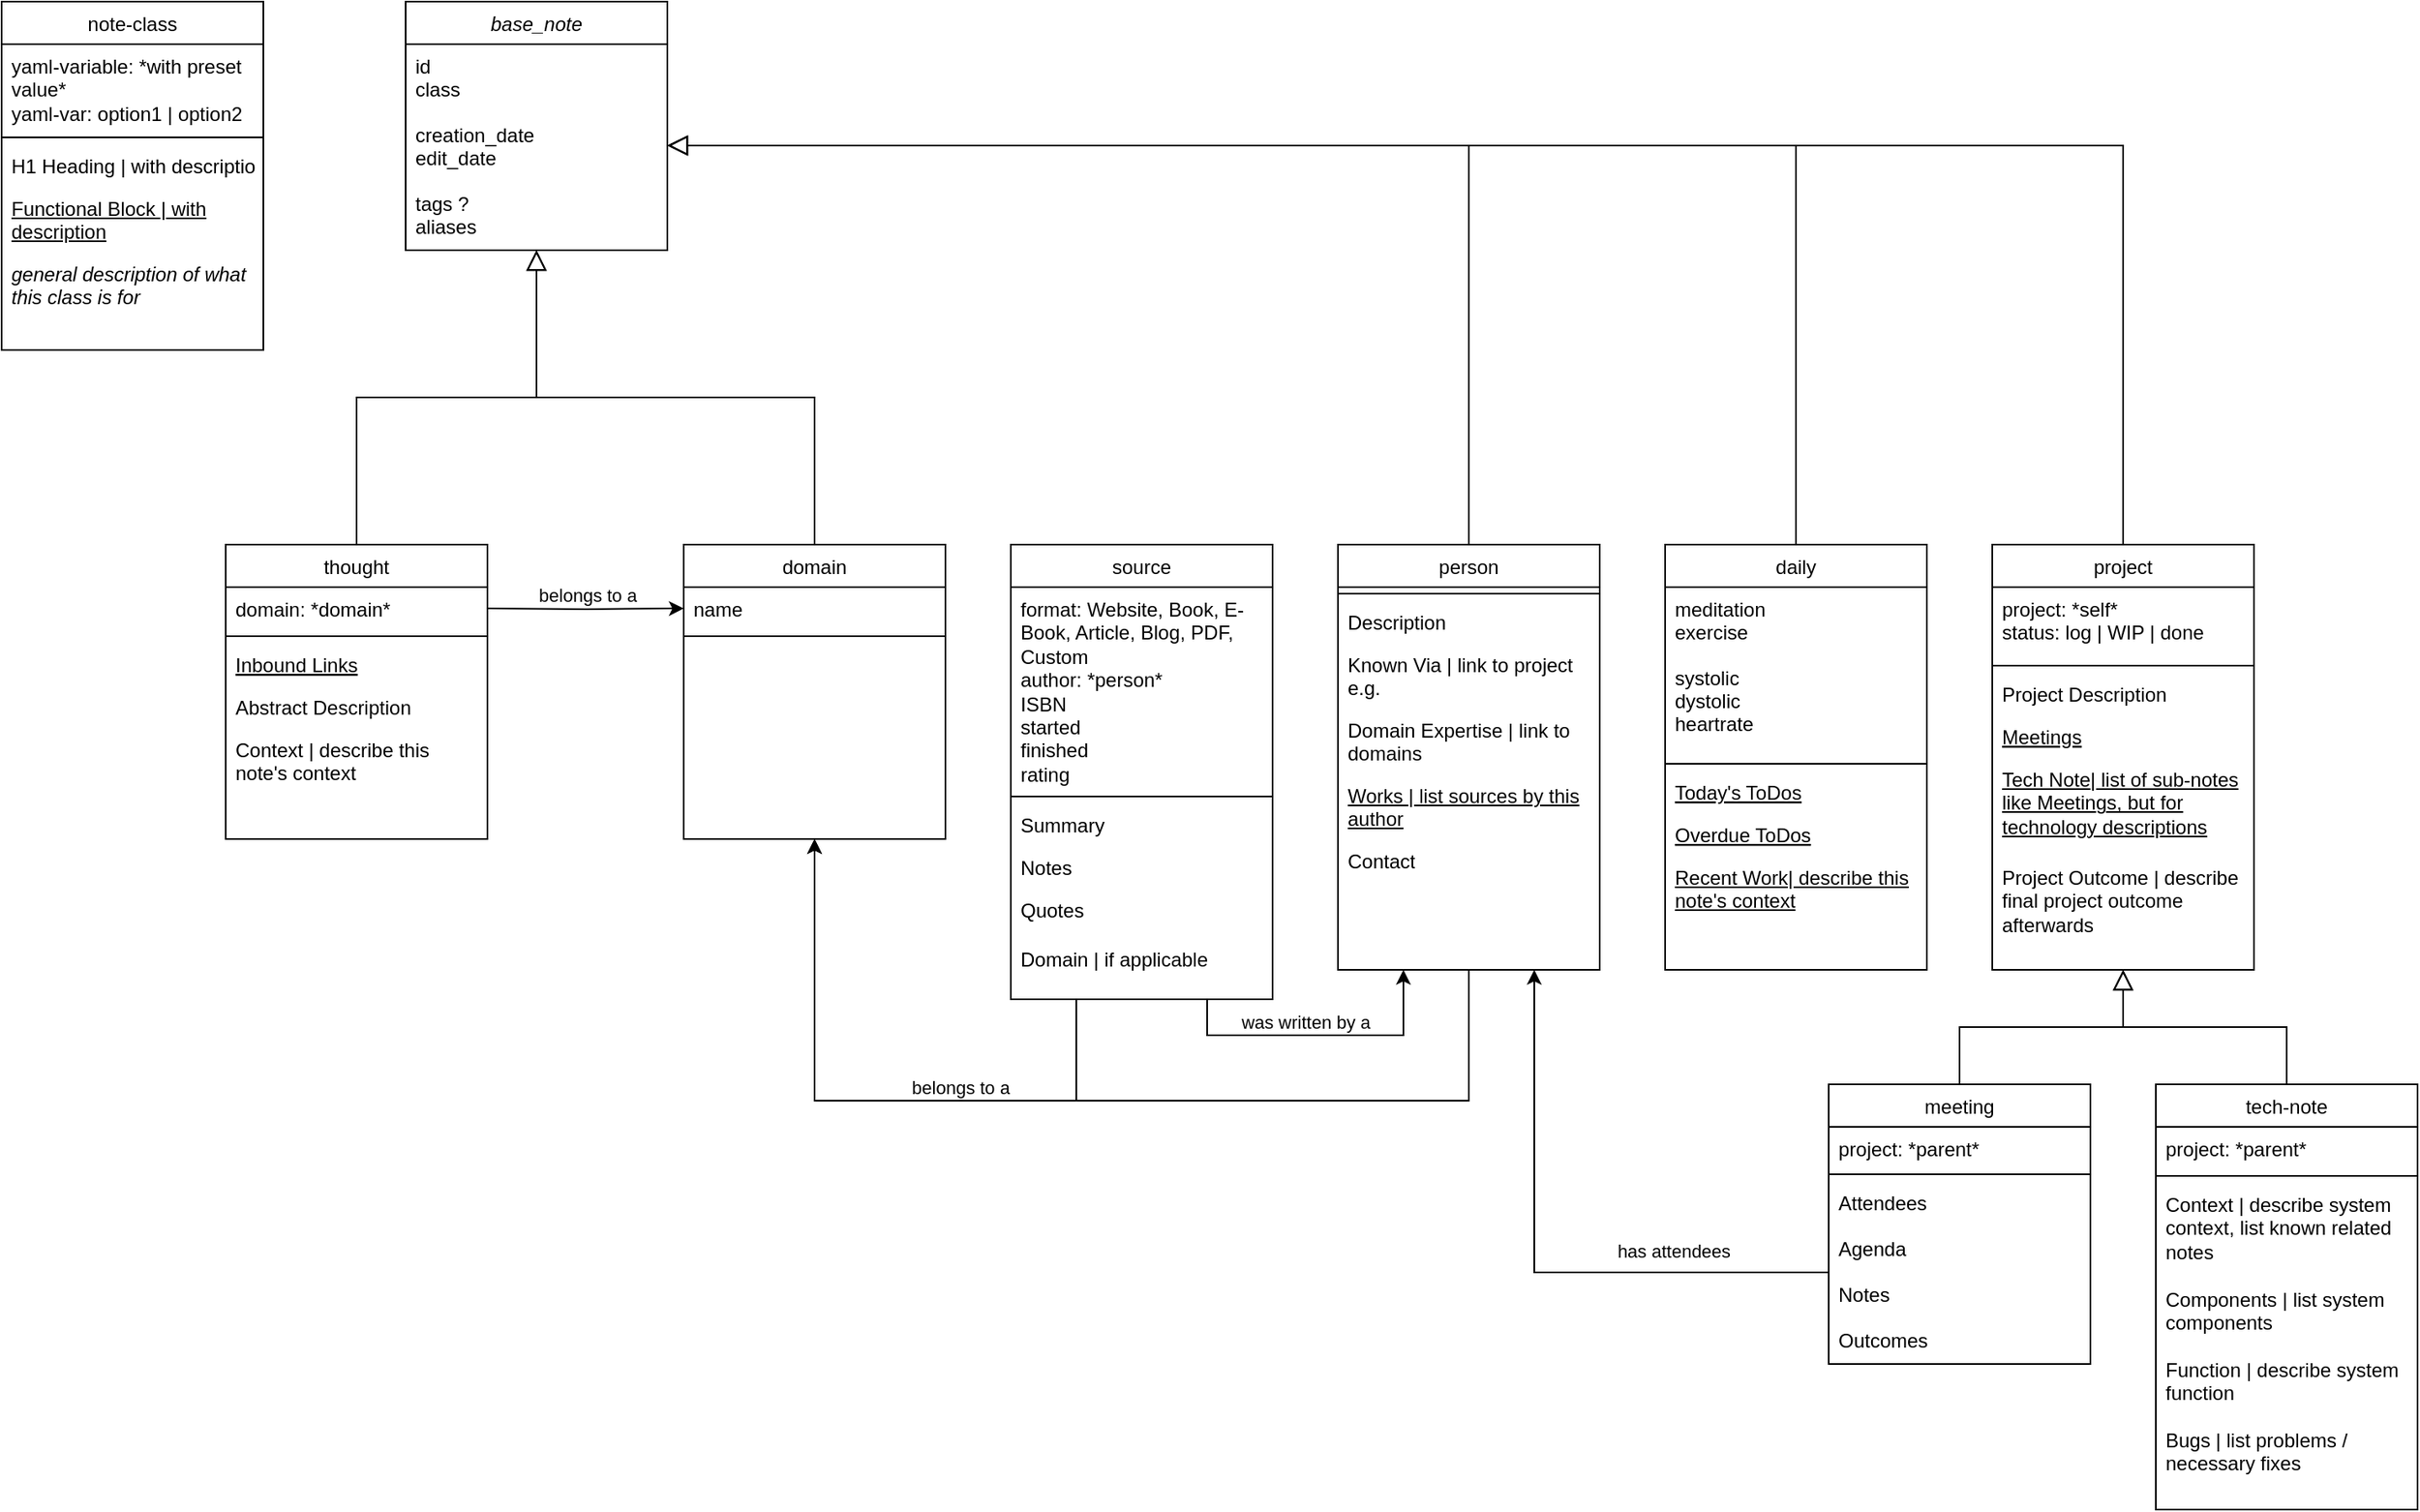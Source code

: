 <mxfile version="20.6.0" type="github">
  <diagram id="C5RBs43oDa-KdzZeNtuy" name="Page-1">
    <mxGraphModel dx="1590" dy="1674" grid="1" gridSize="10" guides="1" tooltips="1" connect="1" arrows="1" fold="1" page="0" pageScale="1" pageWidth="827" pageHeight="1169" math="0" shadow="0">
      <root>
        <mxCell id="WIyWlLk6GJQsqaUBKTNV-0" />
        <mxCell id="WIyWlLk6GJQsqaUBKTNV-1" parent="WIyWlLk6GJQsqaUBKTNV-0" />
        <mxCell id="zkfFHV4jXpPFQw0GAbJ--0" value="base_note" style="swimlane;fontStyle=2;align=center;verticalAlign=top;childLayout=stackLayout;horizontal=1;startSize=26;horizontalStack=0;resizeParent=1;resizeLast=0;collapsible=1;marginBottom=0;rounded=0;shadow=0;strokeWidth=1;" parent="WIyWlLk6GJQsqaUBKTNV-1" vertex="1">
          <mxGeometry x="230" y="208" width="160" height="152" as="geometry">
            <mxRectangle x="230" y="140" width="160" height="26" as="alternateBounds" />
          </mxGeometry>
        </mxCell>
        <mxCell id="zkfFHV4jXpPFQw0GAbJ--1" value="id&#xa;class&#xa;&#xa;creation_date&#xa;edit_date&#xa;&#xa;tags ?&#xa;aliases&#xa;" style="text;align=left;verticalAlign=top;spacingLeft=4;spacingRight=4;overflow=hidden;rotatable=0;points=[[0,0.5],[1,0.5]];portConstraint=eastwest;strokeColor=none;" parent="zkfFHV4jXpPFQw0GAbJ--0" vertex="1">
          <mxGeometry y="26" width="160" height="124" as="geometry" />
        </mxCell>
        <mxCell id="zkfFHV4jXpPFQw0GAbJ--6" value="thought" style="swimlane;fontStyle=0;align=center;verticalAlign=top;childLayout=stackLayout;horizontal=1;startSize=26;horizontalStack=0;resizeParent=1;resizeLast=0;collapsible=1;marginBottom=0;rounded=0;shadow=0;strokeWidth=1;" parent="WIyWlLk6GJQsqaUBKTNV-1" vertex="1">
          <mxGeometry x="120" y="540" width="160" height="180" as="geometry">
            <mxRectangle x="130" y="380" width="160" height="26" as="alternateBounds" />
          </mxGeometry>
        </mxCell>
        <mxCell id="f3Zndl6dn6-TOW9qef5R-59" value="domain: *domain*" style="text;align=left;verticalAlign=top;spacingLeft=4;spacingRight=4;overflow=hidden;rotatable=0;points=[[0,0.5],[1,0.5]];portConstraint=eastwest;" parent="zkfFHV4jXpPFQw0GAbJ--6" vertex="1">
          <mxGeometry y="26" width="160" height="26" as="geometry" />
        </mxCell>
        <mxCell id="zkfFHV4jXpPFQw0GAbJ--9" value="" style="line;html=1;strokeWidth=1;align=left;verticalAlign=middle;spacingTop=-1;spacingLeft=3;spacingRight=3;rotatable=0;labelPosition=right;points=[];portConstraint=eastwest;" parent="zkfFHV4jXpPFQw0GAbJ--6" vertex="1">
          <mxGeometry y="52" width="160" height="8" as="geometry" />
        </mxCell>
        <mxCell id="zkfFHV4jXpPFQw0GAbJ--10" value="Inbound Links" style="text;align=left;verticalAlign=top;spacingLeft=4;spacingRight=4;overflow=hidden;rotatable=0;points=[[0,0.5],[1,0.5]];portConstraint=eastwest;fontStyle=4" parent="zkfFHV4jXpPFQw0GAbJ--6" vertex="1">
          <mxGeometry y="60" width="160" height="26" as="geometry" />
        </mxCell>
        <mxCell id="zkfFHV4jXpPFQw0GAbJ--11" value="Abstract Description" style="text;align=left;verticalAlign=top;spacingLeft=4;spacingRight=4;overflow=hidden;rotatable=0;points=[[0,0.5],[1,0.5]];portConstraint=eastwest;" parent="zkfFHV4jXpPFQw0GAbJ--6" vertex="1">
          <mxGeometry y="86" width="160" height="26" as="geometry" />
        </mxCell>
        <mxCell id="2Ik5nw2vQs33u11WGRB7-6" value="Context | describe this note&#39;s context" style="text;align=left;verticalAlign=top;spacingLeft=4;spacingRight=4;overflow=hidden;rotatable=0;points=[[0,0.5],[1,0.5]];portConstraint=eastwest;fontStyle=0;whiteSpace=wrap;" parent="zkfFHV4jXpPFQw0GAbJ--6" vertex="1">
          <mxGeometry y="112" width="160" height="42" as="geometry" />
        </mxCell>
        <mxCell id="zkfFHV4jXpPFQw0GAbJ--12" value="" style="endArrow=block;endSize=10;endFill=0;shadow=0;strokeWidth=1;rounded=0;edgeStyle=elbowEdgeStyle;elbow=vertical;" parent="WIyWlLk6GJQsqaUBKTNV-1" source="zkfFHV4jXpPFQw0GAbJ--6" target="zkfFHV4jXpPFQw0GAbJ--0" edge="1">
          <mxGeometry width="160" relative="1" as="geometry">
            <mxPoint x="200" y="203" as="sourcePoint" />
            <mxPoint x="200" y="203" as="targetPoint" />
          </mxGeometry>
        </mxCell>
        <mxCell id="zkfFHV4jXpPFQw0GAbJ--13" value="domain" style="swimlane;fontStyle=0;align=center;verticalAlign=top;childLayout=stackLayout;horizontal=1;startSize=26;horizontalStack=0;resizeParent=1;resizeLast=0;collapsible=1;marginBottom=0;rounded=0;shadow=0;strokeWidth=1;" parent="WIyWlLk6GJQsqaUBKTNV-1" vertex="1">
          <mxGeometry x="400" y="540" width="160" height="180" as="geometry">
            <mxRectangle x="340" y="380" width="170" height="26" as="alternateBounds" />
          </mxGeometry>
        </mxCell>
        <mxCell id="zkfFHV4jXpPFQw0GAbJ--14" value="name" style="text;align=left;verticalAlign=top;spacingLeft=4;spacingRight=4;overflow=hidden;rotatable=0;points=[[0,0.5],[1,0.5]];portConstraint=eastwest;" parent="zkfFHV4jXpPFQw0GAbJ--13" vertex="1">
          <mxGeometry y="26" width="160" height="26" as="geometry" />
        </mxCell>
        <mxCell id="zkfFHV4jXpPFQw0GAbJ--15" value="" style="line;html=1;strokeWidth=1;align=left;verticalAlign=middle;spacingTop=-1;spacingLeft=3;spacingRight=3;rotatable=0;labelPosition=right;points=[];portConstraint=eastwest;" parent="zkfFHV4jXpPFQw0GAbJ--13" vertex="1">
          <mxGeometry y="52" width="160" height="8" as="geometry" />
        </mxCell>
        <mxCell id="zkfFHV4jXpPFQw0GAbJ--16" value="" style="endArrow=block;endSize=10;endFill=0;shadow=0;strokeWidth=1;rounded=0;edgeStyle=elbowEdgeStyle;elbow=vertical;" parent="WIyWlLk6GJQsqaUBKTNV-1" source="zkfFHV4jXpPFQw0GAbJ--13" target="zkfFHV4jXpPFQw0GAbJ--0" edge="1">
          <mxGeometry width="160" relative="1" as="geometry">
            <mxPoint x="210" y="373" as="sourcePoint" />
            <mxPoint x="310" y="271" as="targetPoint" />
          </mxGeometry>
        </mxCell>
        <mxCell id="2Ik5nw2vQs33u11WGRB7-9" style="edgeStyle=orthogonalEdgeStyle;rounded=0;orthogonalLoop=1;jettySize=auto;html=1;exitX=1;exitY=0.5;exitDx=0;exitDy=0;entryX=0;entryY=0.5;entryDx=0;entryDy=0;" parent="WIyWlLk6GJQsqaUBKTNV-1" target="zkfFHV4jXpPFQw0GAbJ--14" edge="1">
          <mxGeometry relative="1" as="geometry">
            <mxPoint x="280" y="579" as="sourcePoint" />
          </mxGeometry>
        </mxCell>
        <mxCell id="2Ik5nw2vQs33u11WGRB7-10" value="belongs to a" style="edgeLabel;html=1;align=center;verticalAlign=middle;resizable=0;points=[];" parent="2Ik5nw2vQs33u11WGRB7-9" vertex="1" connectable="0">
          <mxGeometry x="-0.226" relative="1" as="geometry">
            <mxPoint x="14" y="-9" as="offset" />
          </mxGeometry>
        </mxCell>
        <mxCell id="f3Zndl6dn6-TOW9qef5R-25" style="edgeStyle=orthogonalEdgeStyle;rounded=0;orthogonalLoop=1;jettySize=auto;html=1;exitX=0.5;exitY=0;exitDx=0;exitDy=0;entryX=1;entryY=0.5;entryDx=0;entryDy=0;endArrow=block;endSize=10;endFill=0;shadow=0;strokeWidth=1;" parent="WIyWlLk6GJQsqaUBKTNV-1" source="f3Zndl6dn6-TOW9qef5R-0" target="zkfFHV4jXpPFQw0GAbJ--1" edge="1">
          <mxGeometry relative="1" as="geometry" />
        </mxCell>
        <mxCell id="f3Zndl6dn6-TOW9qef5R-0" value="daily" style="swimlane;fontStyle=0;align=center;verticalAlign=top;childLayout=stackLayout;horizontal=1;startSize=26;horizontalStack=0;resizeParent=1;resizeLast=0;collapsible=1;marginBottom=0;rounded=0;shadow=0;strokeWidth=1;" parent="WIyWlLk6GJQsqaUBKTNV-1" vertex="1">
          <mxGeometry x="1000" y="540" width="160" height="260" as="geometry">
            <mxRectangle x="130" y="380" width="160" height="26" as="alternateBounds" />
          </mxGeometry>
        </mxCell>
        <mxCell id="f3Zndl6dn6-TOW9qef5R-1" value="meditation&#xa;exercise&#xa;&#xa;systolic&#xa;dystolic&#xa;heartrate" style="text;align=left;verticalAlign=top;spacingLeft=4;spacingRight=4;overflow=hidden;rotatable=0;points=[[0,0.5],[1,0.5]];portConstraint=eastwest;" parent="f3Zndl6dn6-TOW9qef5R-0" vertex="1">
          <mxGeometry y="26" width="160" height="104" as="geometry" />
        </mxCell>
        <mxCell id="f3Zndl6dn6-TOW9qef5R-3" value="" style="line;html=1;strokeWidth=1;align=left;verticalAlign=middle;spacingTop=-1;spacingLeft=3;spacingRight=3;rotatable=0;labelPosition=right;points=[];portConstraint=eastwest;" parent="f3Zndl6dn6-TOW9qef5R-0" vertex="1">
          <mxGeometry y="130" width="160" height="8" as="geometry" />
        </mxCell>
        <mxCell id="f3Zndl6dn6-TOW9qef5R-5" value="Today&#39;s ToDos" style="text;align=left;verticalAlign=top;spacingLeft=4;spacingRight=4;overflow=hidden;rotatable=0;points=[[0,0.5],[1,0.5]];portConstraint=eastwest;fontStyle=4" parent="f3Zndl6dn6-TOW9qef5R-0" vertex="1">
          <mxGeometry y="138" width="160" height="26" as="geometry" />
        </mxCell>
        <mxCell id="f3Zndl6dn6-TOW9qef5R-4" value="Overdue ToDos" style="text;align=left;verticalAlign=top;spacingLeft=4;spacingRight=4;overflow=hidden;rotatable=0;points=[[0,0.5],[1,0.5]];portConstraint=eastwest;fontStyle=4" parent="f3Zndl6dn6-TOW9qef5R-0" vertex="1">
          <mxGeometry y="164" width="160" height="26" as="geometry" />
        </mxCell>
        <mxCell id="f3Zndl6dn6-TOW9qef5R-10" value="Recent Work| describe this note&#39;s context" style="text;align=left;verticalAlign=top;spacingLeft=4;spacingRight=4;overflow=hidden;rotatable=0;points=[[0,0.5],[1,0.5]];portConstraint=eastwest;fontStyle=4;whiteSpace=wrap;" parent="f3Zndl6dn6-TOW9qef5R-0" vertex="1">
          <mxGeometry y="190" width="160" height="42" as="geometry" />
        </mxCell>
        <mxCell id="f3Zndl6dn6-TOW9qef5R-32" style="edgeStyle=orthogonalEdgeStyle;rounded=0;orthogonalLoop=1;jettySize=auto;html=1;exitX=0.5;exitY=0;exitDx=0;exitDy=0;entryX=1;entryY=0.5;entryDx=0;entryDy=0;endArrow=block;endSize=10;endFill=0;shadow=0;strokeWidth=1;" parent="WIyWlLk6GJQsqaUBKTNV-1" source="f3Zndl6dn6-TOW9qef5R-26" target="zkfFHV4jXpPFQw0GAbJ--1" edge="1">
          <mxGeometry relative="1" as="geometry" />
        </mxCell>
        <mxCell id="f3Zndl6dn6-TOW9qef5R-26" value="project" style="swimlane;fontStyle=0;align=center;verticalAlign=top;childLayout=stackLayout;horizontal=1;startSize=26;horizontalStack=0;resizeParent=1;resizeLast=0;collapsible=1;marginBottom=0;rounded=0;shadow=0;strokeWidth=1;" parent="WIyWlLk6GJQsqaUBKTNV-1" vertex="1">
          <mxGeometry x="1200" y="540" width="160" height="260" as="geometry">
            <mxRectangle x="130" y="380" width="160" height="26" as="alternateBounds" />
          </mxGeometry>
        </mxCell>
        <mxCell id="f3Zndl6dn6-TOW9qef5R-27" value="project: *self*&#xa;status: log | WIP | done&#xa;&#xa;" style="text;align=left;verticalAlign=top;spacingLeft=4;spacingRight=4;overflow=hidden;rotatable=0;points=[[0,0.5],[1,0.5]];portConstraint=eastwest;" parent="f3Zndl6dn6-TOW9qef5R-26" vertex="1">
          <mxGeometry y="26" width="160" height="44" as="geometry" />
        </mxCell>
        <mxCell id="f3Zndl6dn6-TOW9qef5R-28" value="" style="line;html=1;strokeWidth=1;align=left;verticalAlign=middle;spacingTop=-1;spacingLeft=3;spacingRight=3;rotatable=0;labelPosition=right;points=[];portConstraint=eastwest;" parent="f3Zndl6dn6-TOW9qef5R-26" vertex="1">
          <mxGeometry y="70" width="160" height="8" as="geometry" />
        </mxCell>
        <mxCell id="f3Zndl6dn6-TOW9qef5R-29" value="Project Description" style="text;align=left;verticalAlign=top;spacingLeft=4;spacingRight=4;overflow=hidden;rotatable=0;points=[[0,0.5],[1,0.5]];portConstraint=eastwest;fontStyle=0" parent="f3Zndl6dn6-TOW9qef5R-26" vertex="1">
          <mxGeometry y="78" width="160" height="26" as="geometry" />
        </mxCell>
        <mxCell id="f3Zndl6dn6-TOW9qef5R-30" value="Meetings" style="text;align=left;verticalAlign=top;spacingLeft=4;spacingRight=4;overflow=hidden;rotatable=0;points=[[0,0.5],[1,0.5]];portConstraint=eastwest;fontStyle=4" parent="f3Zndl6dn6-TOW9qef5R-26" vertex="1">
          <mxGeometry y="104" width="160" height="26" as="geometry" />
        </mxCell>
        <mxCell id="f3Zndl6dn6-TOW9qef5R-31" value="Tech Note| list of sub-notes like Meetings, but for technology descriptions" style="text;align=left;verticalAlign=top;spacingLeft=4;spacingRight=4;overflow=hidden;rotatable=0;points=[[0,0.5],[1,0.5]];portConstraint=eastwest;fontStyle=4;whiteSpace=wrap;" parent="f3Zndl6dn6-TOW9qef5R-26" vertex="1">
          <mxGeometry y="130" width="160" height="60" as="geometry" />
        </mxCell>
        <mxCell id="f3Zndl6dn6-TOW9qef5R-33" value="Project Outcome | describe final project outcome afterwards" style="text;align=left;verticalAlign=top;spacingLeft=4;spacingRight=4;overflow=hidden;rotatable=0;points=[[0,0.5],[1,0.5]];portConstraint=eastwest;fontStyle=0;whiteSpace=wrap;" parent="f3Zndl6dn6-TOW9qef5R-26" vertex="1">
          <mxGeometry y="190" width="160" height="50" as="geometry" />
        </mxCell>
        <mxCell id="f3Zndl6dn6-TOW9qef5R-40" style="edgeStyle=orthogonalEdgeStyle;rounded=0;orthogonalLoop=1;jettySize=auto;html=1;exitX=0.5;exitY=0;exitDx=0;exitDy=0;entryX=0.5;entryY=1;entryDx=0;entryDy=0;endArrow=block;endSize=10;endFill=0;shadow=0;strokeWidth=1;" parent="WIyWlLk6GJQsqaUBKTNV-1" source="f3Zndl6dn6-TOW9qef5R-34" target="f3Zndl6dn6-TOW9qef5R-26" edge="1">
          <mxGeometry relative="1" as="geometry" />
        </mxCell>
        <mxCell id="f3Zndl6dn6-TOW9qef5R-34" value="meeting" style="swimlane;fontStyle=0;align=center;verticalAlign=top;childLayout=stackLayout;horizontal=1;startSize=26;horizontalStack=0;resizeParent=1;resizeLast=0;collapsible=1;marginBottom=0;rounded=0;shadow=0;strokeWidth=1;" parent="WIyWlLk6GJQsqaUBKTNV-1" vertex="1">
          <mxGeometry x="1100" y="870" width="160" height="171" as="geometry">
            <mxRectangle x="130" y="380" width="160" height="26" as="alternateBounds" />
          </mxGeometry>
        </mxCell>
        <mxCell id="f3Zndl6dn6-TOW9qef5R-35" value="project: *parent*" style="text;align=left;verticalAlign=top;spacingLeft=4;spacingRight=4;overflow=hidden;rotatable=0;points=[[0,0.5],[1,0.5]];portConstraint=eastwest;" parent="f3Zndl6dn6-TOW9qef5R-34" vertex="1">
          <mxGeometry y="26" width="160" height="25" as="geometry" />
        </mxCell>
        <mxCell id="f3Zndl6dn6-TOW9qef5R-36" value="" style="line;html=1;strokeWidth=1;align=left;verticalAlign=middle;spacingTop=-1;spacingLeft=3;spacingRight=3;rotatable=0;labelPosition=right;points=[];portConstraint=eastwest;" parent="f3Zndl6dn6-TOW9qef5R-34" vertex="1">
          <mxGeometry y="51" width="160" height="8" as="geometry" />
        </mxCell>
        <mxCell id="f3Zndl6dn6-TOW9qef5R-37" value="Attendees&#xa;&#xa;Agenda&#xa;&#xa;Notes&#xa;&#xa;Outcomes" style="text;align=left;verticalAlign=top;spacingLeft=4;spacingRight=4;overflow=hidden;rotatable=0;points=[[0,0.5],[1,0.5]];portConstraint=eastwest;fontStyle=0" parent="f3Zndl6dn6-TOW9qef5R-34" vertex="1">
          <mxGeometry y="59" width="160" height="112" as="geometry" />
        </mxCell>
        <mxCell id="f3Zndl6dn6-TOW9qef5R-47" style="edgeStyle=orthogonalEdgeStyle;rounded=0;orthogonalLoop=1;jettySize=auto;html=1;exitX=0.5;exitY=0;exitDx=0;exitDy=0;entryX=0.5;entryY=1;entryDx=0;entryDy=0;endArrow=block;endSize=10;endFill=0;shadow=0;strokeWidth=1;" parent="WIyWlLk6GJQsqaUBKTNV-1" source="f3Zndl6dn6-TOW9qef5R-41" target="f3Zndl6dn6-TOW9qef5R-26" edge="1">
          <mxGeometry relative="1" as="geometry" />
        </mxCell>
        <mxCell id="f3Zndl6dn6-TOW9qef5R-41" value="tech-note" style="swimlane;fontStyle=0;align=center;verticalAlign=top;childLayout=stackLayout;horizontal=1;startSize=26;horizontalStack=0;resizeParent=1;resizeLast=0;collapsible=1;marginBottom=0;rounded=0;shadow=0;strokeWidth=1;" parent="WIyWlLk6GJQsqaUBKTNV-1" vertex="1">
          <mxGeometry x="1300" y="870" width="160" height="260" as="geometry">
            <mxRectangle x="130" y="380" width="160" height="26" as="alternateBounds" />
          </mxGeometry>
        </mxCell>
        <mxCell id="f3Zndl6dn6-TOW9qef5R-42" value="project: *parent*" style="text;align=left;verticalAlign=top;spacingLeft=4;spacingRight=4;overflow=hidden;rotatable=0;points=[[0,0.5],[1,0.5]];portConstraint=eastwest;" parent="f3Zndl6dn6-TOW9qef5R-41" vertex="1">
          <mxGeometry y="26" width="160" height="26" as="geometry" />
        </mxCell>
        <mxCell id="f3Zndl6dn6-TOW9qef5R-43" value="" style="line;html=1;strokeWidth=1;align=left;verticalAlign=middle;spacingTop=-1;spacingLeft=3;spacingRight=3;rotatable=0;labelPosition=right;points=[];portConstraint=eastwest;" parent="f3Zndl6dn6-TOW9qef5R-41" vertex="1">
          <mxGeometry y="52" width="160" height="8" as="geometry" />
        </mxCell>
        <mxCell id="f3Zndl6dn6-TOW9qef5R-50" value="Context | describe system context, list known related notes&#xa;&#xa;Components | list system components&#xa;&#xa;Function | describe system function&#xa;&#xa;Bugs | list problems / necessary fixes" style="text;align=left;verticalAlign=top;spacingLeft=4;spacingRight=4;overflow=hidden;rotatable=0;points=[[0,0.5],[1,0.5]];portConstraint=eastwest;fontStyle=0;whiteSpace=wrap;" parent="f3Zndl6dn6-TOW9qef5R-41" vertex="1">
          <mxGeometry y="60" width="160" height="191" as="geometry" />
        </mxCell>
        <mxCell id="f3Zndl6dn6-TOW9qef5R-51" value="note-class" style="swimlane;fontStyle=0;align=center;verticalAlign=top;childLayout=stackLayout;horizontal=1;startSize=26;horizontalStack=0;resizeParent=1;resizeLast=0;collapsible=1;marginBottom=0;rounded=0;shadow=0;strokeWidth=1;" parent="WIyWlLk6GJQsqaUBKTNV-1" vertex="1">
          <mxGeometry x="-17" y="208" width="160" height="213" as="geometry">
            <mxRectangle x="130" y="380" width="160" height="26" as="alternateBounds" />
          </mxGeometry>
        </mxCell>
        <mxCell id="f3Zndl6dn6-TOW9qef5R-52" value="yaml-variable: *with preset value*&#xa;yaml-var: option1 | option2" style="text;align=left;verticalAlign=top;spacingLeft=4;spacingRight=4;overflow=hidden;rotatable=0;points=[[0,0.5],[1,0.5]];portConstraint=eastwest;whiteSpace=wrap;" parent="f3Zndl6dn6-TOW9qef5R-51" vertex="1">
          <mxGeometry y="26" width="160" height="53" as="geometry" />
        </mxCell>
        <mxCell id="f3Zndl6dn6-TOW9qef5R-53" value="" style="line;html=1;strokeWidth=1;align=left;verticalAlign=middle;spacingTop=-1;spacingLeft=3;spacingRight=3;rotatable=0;labelPosition=right;points=[];portConstraint=eastwest;" parent="f3Zndl6dn6-TOW9qef5R-51" vertex="1">
          <mxGeometry y="79" width="160" height="8" as="geometry" />
        </mxCell>
        <mxCell id="f3Zndl6dn6-TOW9qef5R-54" value="H1 Heading | with description" style="text;align=left;verticalAlign=top;spacingLeft=4;spacingRight=4;overflow=hidden;rotatable=0;points=[[0,0.5],[1,0.5]];portConstraint=eastwest;fontStyle=0" parent="f3Zndl6dn6-TOW9qef5R-51" vertex="1">
          <mxGeometry y="87" width="160" height="26" as="geometry" />
        </mxCell>
        <mxCell id="f3Zndl6dn6-TOW9qef5R-55" value="Functional Block | with description&#xa;" style="text;align=left;verticalAlign=top;spacingLeft=4;spacingRight=4;overflow=hidden;rotatable=0;points=[[0,0.5],[1,0.5]];portConstraint=eastwest;fontStyle=4;whiteSpace=wrap;" parent="f3Zndl6dn6-TOW9qef5R-51" vertex="1">
          <mxGeometry y="113" width="160" height="40" as="geometry" />
        </mxCell>
        <mxCell id="2Ik5nw2vQs33u11WGRB7-5" value="general description of what this class is for" style="text;align=left;verticalAlign=top;spacingLeft=4;spacingRight=4;overflow=hidden;rotatable=0;points=[[0,0.5],[1,0.5]];portConstraint=eastwest;fontStyle=2;whiteSpace=wrap;" parent="f3Zndl6dn6-TOW9qef5R-51" vertex="1">
          <mxGeometry y="153" width="160" height="60" as="geometry" />
        </mxCell>
        <mxCell id="t6AUd43GdMaXBi5L8WSt-6" style="edgeStyle=orthogonalEdgeStyle;rounded=0;orthogonalLoop=1;jettySize=auto;html=1;exitX=0.5;exitY=0;exitDx=0;exitDy=0;entryX=1;entryY=0.5;entryDx=0;entryDy=0;endArrow=block;endSize=10;endFill=0;shadow=0;strokeWidth=1;" edge="1" parent="WIyWlLk6GJQsqaUBKTNV-1" source="t6AUd43GdMaXBi5L8WSt-0" target="zkfFHV4jXpPFQw0GAbJ--1">
          <mxGeometry relative="1" as="geometry" />
        </mxCell>
        <mxCell id="t6AUd43GdMaXBi5L8WSt-26" style="edgeStyle=orthogonalEdgeStyle;rounded=0;orthogonalLoop=1;jettySize=auto;html=1;exitX=0.5;exitY=1;exitDx=0;exitDy=0;entryX=0.5;entryY=1;entryDx=0;entryDy=0;" edge="1" parent="WIyWlLk6GJQsqaUBKTNV-1" source="t6AUd43GdMaXBi5L8WSt-0" target="zkfFHV4jXpPFQw0GAbJ--13">
          <mxGeometry relative="1" as="geometry">
            <Array as="points">
              <mxPoint x="880" y="880" />
              <mxPoint x="480" y="880" />
            </Array>
          </mxGeometry>
        </mxCell>
        <mxCell id="t6AUd43GdMaXBi5L8WSt-0" value="person" style="swimlane;fontStyle=0;align=center;verticalAlign=top;childLayout=stackLayout;horizontal=1;startSize=26;horizontalStack=0;resizeParent=1;resizeLast=0;collapsible=1;marginBottom=0;rounded=0;shadow=0;strokeWidth=1;" vertex="1" parent="WIyWlLk6GJQsqaUBKTNV-1">
          <mxGeometry x="800" y="540" width="160" height="260" as="geometry">
            <mxRectangle x="130" y="380" width="160" height="26" as="alternateBounds" />
          </mxGeometry>
        </mxCell>
        <mxCell id="t6AUd43GdMaXBi5L8WSt-2" value="" style="line;html=1;strokeWidth=1;align=left;verticalAlign=middle;spacingTop=-1;spacingLeft=3;spacingRight=3;rotatable=0;labelPosition=right;points=[];portConstraint=eastwest;" vertex="1" parent="t6AUd43GdMaXBi5L8WSt-0">
          <mxGeometry y="26" width="160" height="8" as="geometry" />
        </mxCell>
        <mxCell id="t6AUd43GdMaXBi5L8WSt-8" value="Description" style="text;align=left;verticalAlign=top;spacingLeft=4;spacingRight=4;overflow=hidden;rotatable=0;points=[[0,0.5],[1,0.5]];portConstraint=eastwest;fontStyle=0" vertex="1" parent="t6AUd43GdMaXBi5L8WSt-0">
          <mxGeometry y="34" width="160" height="26" as="geometry" />
        </mxCell>
        <mxCell id="t6AUd43GdMaXBi5L8WSt-9" value="Known Via | link to project e.g." style="text;align=left;verticalAlign=top;spacingLeft=4;spacingRight=4;overflow=hidden;rotatable=0;points=[[0,0.5],[1,0.5]];portConstraint=eastwest;fontStyle=0;whiteSpace=wrap;" vertex="1" parent="t6AUd43GdMaXBi5L8WSt-0">
          <mxGeometry y="60" width="160" height="40" as="geometry" />
        </mxCell>
        <mxCell id="t6AUd43GdMaXBi5L8WSt-10" value="Domain Expertise | link to domains" style="text;align=left;verticalAlign=top;spacingLeft=4;spacingRight=4;overflow=hidden;rotatable=0;points=[[0,0.5],[1,0.5]];portConstraint=eastwest;fontStyle=0;whiteSpace=wrap;" vertex="1" parent="t6AUd43GdMaXBi5L8WSt-0">
          <mxGeometry y="100" width="160" height="40" as="geometry" />
        </mxCell>
        <mxCell id="t6AUd43GdMaXBi5L8WSt-11" value="Works | list sources by this author" style="text;align=left;verticalAlign=top;spacingLeft=4;spacingRight=4;overflow=hidden;rotatable=0;points=[[0,0.5],[1,0.5]];portConstraint=eastwest;fontStyle=4;whiteSpace=wrap;" vertex="1" parent="t6AUd43GdMaXBi5L8WSt-0">
          <mxGeometry y="140" width="160" height="40" as="geometry" />
        </mxCell>
        <mxCell id="t6AUd43GdMaXBi5L8WSt-12" value="Contact" style="text;align=left;verticalAlign=top;spacingLeft=4;spacingRight=4;overflow=hidden;rotatable=0;points=[[0,0.5],[1,0.5]];portConstraint=eastwest;fontStyle=0;whiteSpace=wrap;" vertex="1" parent="t6AUd43GdMaXBi5L8WSt-0">
          <mxGeometry y="180" width="160" height="40" as="geometry" />
        </mxCell>
        <mxCell id="t6AUd43GdMaXBi5L8WSt-13" style="edgeStyle=orthogonalEdgeStyle;rounded=0;orthogonalLoop=1;jettySize=auto;html=1;exitX=0;exitY=0.5;exitDx=0;exitDy=0;entryX=0.75;entryY=1;entryDx=0;entryDy=0;" edge="1" parent="WIyWlLk6GJQsqaUBKTNV-1" source="f3Zndl6dn6-TOW9qef5R-37" target="t6AUd43GdMaXBi5L8WSt-0">
          <mxGeometry relative="1" as="geometry" />
        </mxCell>
        <mxCell id="t6AUd43GdMaXBi5L8WSt-14" value="has attendees" style="edgeLabel;html=1;align=center;verticalAlign=middle;resizable=0;points=[];" vertex="1" connectable="0" parent="t6AUd43GdMaXBi5L8WSt-13">
          <mxGeometry x="0.084" y="1" relative="1" as="geometry">
            <mxPoint x="86" y="5" as="offset" />
          </mxGeometry>
        </mxCell>
        <mxCell id="t6AUd43GdMaXBi5L8WSt-21" style="edgeStyle=orthogonalEdgeStyle;rounded=0;orthogonalLoop=1;jettySize=auto;html=1;exitX=0.75;exitY=1;exitDx=0;exitDy=0;jumpStyle=gap;" edge="1" parent="WIyWlLk6GJQsqaUBKTNV-1" source="t6AUd43GdMaXBi5L8WSt-15">
          <mxGeometry relative="1" as="geometry">
            <mxPoint x="840" y="800" as="targetPoint" />
            <Array as="points">
              <mxPoint x="720" y="840" />
              <mxPoint x="840" y="840" />
              <mxPoint x="840" y="800" />
            </Array>
          </mxGeometry>
        </mxCell>
        <mxCell id="t6AUd43GdMaXBi5L8WSt-22" value="was written by a" style="edgeLabel;html=1;align=center;verticalAlign=middle;resizable=0;points=[];" vertex="1" connectable="0" parent="t6AUd43GdMaXBi5L8WSt-21">
          <mxGeometry x="0.109" y="-1" relative="1" as="geometry">
            <mxPoint x="-19" y="-9" as="offset" />
          </mxGeometry>
        </mxCell>
        <mxCell id="t6AUd43GdMaXBi5L8WSt-24" style="edgeStyle=orthogonalEdgeStyle;rounded=0;orthogonalLoop=1;jettySize=auto;html=1;exitX=0.25;exitY=1;exitDx=0;exitDy=0;entryX=0.5;entryY=1;entryDx=0;entryDy=0;" edge="1" parent="WIyWlLk6GJQsqaUBKTNV-1" source="t6AUd43GdMaXBi5L8WSt-15" target="zkfFHV4jXpPFQw0GAbJ--13">
          <mxGeometry relative="1" as="geometry">
            <Array as="points">
              <mxPoint x="640" y="880" />
              <mxPoint x="480" y="880" />
            </Array>
          </mxGeometry>
        </mxCell>
        <mxCell id="t6AUd43GdMaXBi5L8WSt-25" value="belongs to a" style="edgeLabel;html=1;align=center;verticalAlign=middle;resizable=0;points=[];" vertex="1" connectable="0" parent="t6AUd43GdMaXBi5L8WSt-24">
          <mxGeometry x="-0.22" y="-1" relative="1" as="geometry">
            <mxPoint x="16" y="-7" as="offset" />
          </mxGeometry>
        </mxCell>
        <mxCell id="t6AUd43GdMaXBi5L8WSt-15" value="source" style="swimlane;fontStyle=0;align=center;verticalAlign=top;childLayout=stackLayout;horizontal=1;startSize=26;horizontalStack=0;resizeParent=1;resizeLast=0;collapsible=1;marginBottom=0;rounded=0;shadow=0;strokeWidth=1;" vertex="1" parent="WIyWlLk6GJQsqaUBKTNV-1">
          <mxGeometry x="600" y="540" width="160" height="278" as="geometry">
            <mxRectangle x="130" y="380" width="160" height="26" as="alternateBounds" />
          </mxGeometry>
        </mxCell>
        <mxCell id="t6AUd43GdMaXBi5L8WSt-16" value="format: Website, Book, E-Book, Article, Blog, PDF, Custom&#xa;author: *person*&#xa;ISBN&#xa;started&#xa;finished&#xa;rating&#xa;" style="text;align=left;verticalAlign=top;spacingLeft=4;spacingRight=4;overflow=hidden;rotatable=0;points=[[0,0.5],[1,0.5]];portConstraint=eastwest;whiteSpace=wrap;" vertex="1" parent="t6AUd43GdMaXBi5L8WSt-15">
          <mxGeometry y="26" width="160" height="124" as="geometry" />
        </mxCell>
        <mxCell id="t6AUd43GdMaXBi5L8WSt-17" value="" style="line;html=1;strokeWidth=1;align=left;verticalAlign=middle;spacingTop=-1;spacingLeft=3;spacingRight=3;rotatable=0;labelPosition=right;points=[];portConstraint=eastwest;" vertex="1" parent="t6AUd43GdMaXBi5L8WSt-15">
          <mxGeometry y="150" width="160" height="8" as="geometry" />
        </mxCell>
        <mxCell id="t6AUd43GdMaXBi5L8WSt-18" value="Summary" style="text;align=left;verticalAlign=top;spacingLeft=4;spacingRight=4;overflow=hidden;rotatable=0;points=[[0,0.5],[1,0.5]];portConstraint=eastwest;fontStyle=0" vertex="1" parent="t6AUd43GdMaXBi5L8WSt-15">
          <mxGeometry y="158" width="160" height="26" as="geometry" />
        </mxCell>
        <mxCell id="t6AUd43GdMaXBi5L8WSt-19" value="Notes" style="text;align=left;verticalAlign=top;spacingLeft=4;spacingRight=4;overflow=hidden;rotatable=0;points=[[0,0.5],[1,0.5]];portConstraint=eastwest;fontStyle=0" vertex="1" parent="t6AUd43GdMaXBi5L8WSt-15">
          <mxGeometry y="184" width="160" height="26" as="geometry" />
        </mxCell>
        <mxCell id="t6AUd43GdMaXBi5L8WSt-20" value="Quotes" style="text;align=left;verticalAlign=top;spacingLeft=4;spacingRight=4;overflow=hidden;rotatable=0;points=[[0,0.5],[1,0.5]];portConstraint=eastwest;fontStyle=0;whiteSpace=wrap;" vertex="1" parent="t6AUd43GdMaXBi5L8WSt-15">
          <mxGeometry y="210" width="160" height="30" as="geometry" />
        </mxCell>
        <mxCell id="t6AUd43GdMaXBi5L8WSt-23" value="Domain | if applicable" style="text;align=left;verticalAlign=top;spacingLeft=4;spacingRight=4;overflow=hidden;rotatable=0;points=[[0,0.5],[1,0.5]];portConstraint=eastwest;fontStyle=0" vertex="1" parent="t6AUd43GdMaXBi5L8WSt-15">
          <mxGeometry y="240" width="160" height="26" as="geometry" />
        </mxCell>
      </root>
    </mxGraphModel>
  </diagram>
</mxfile>
